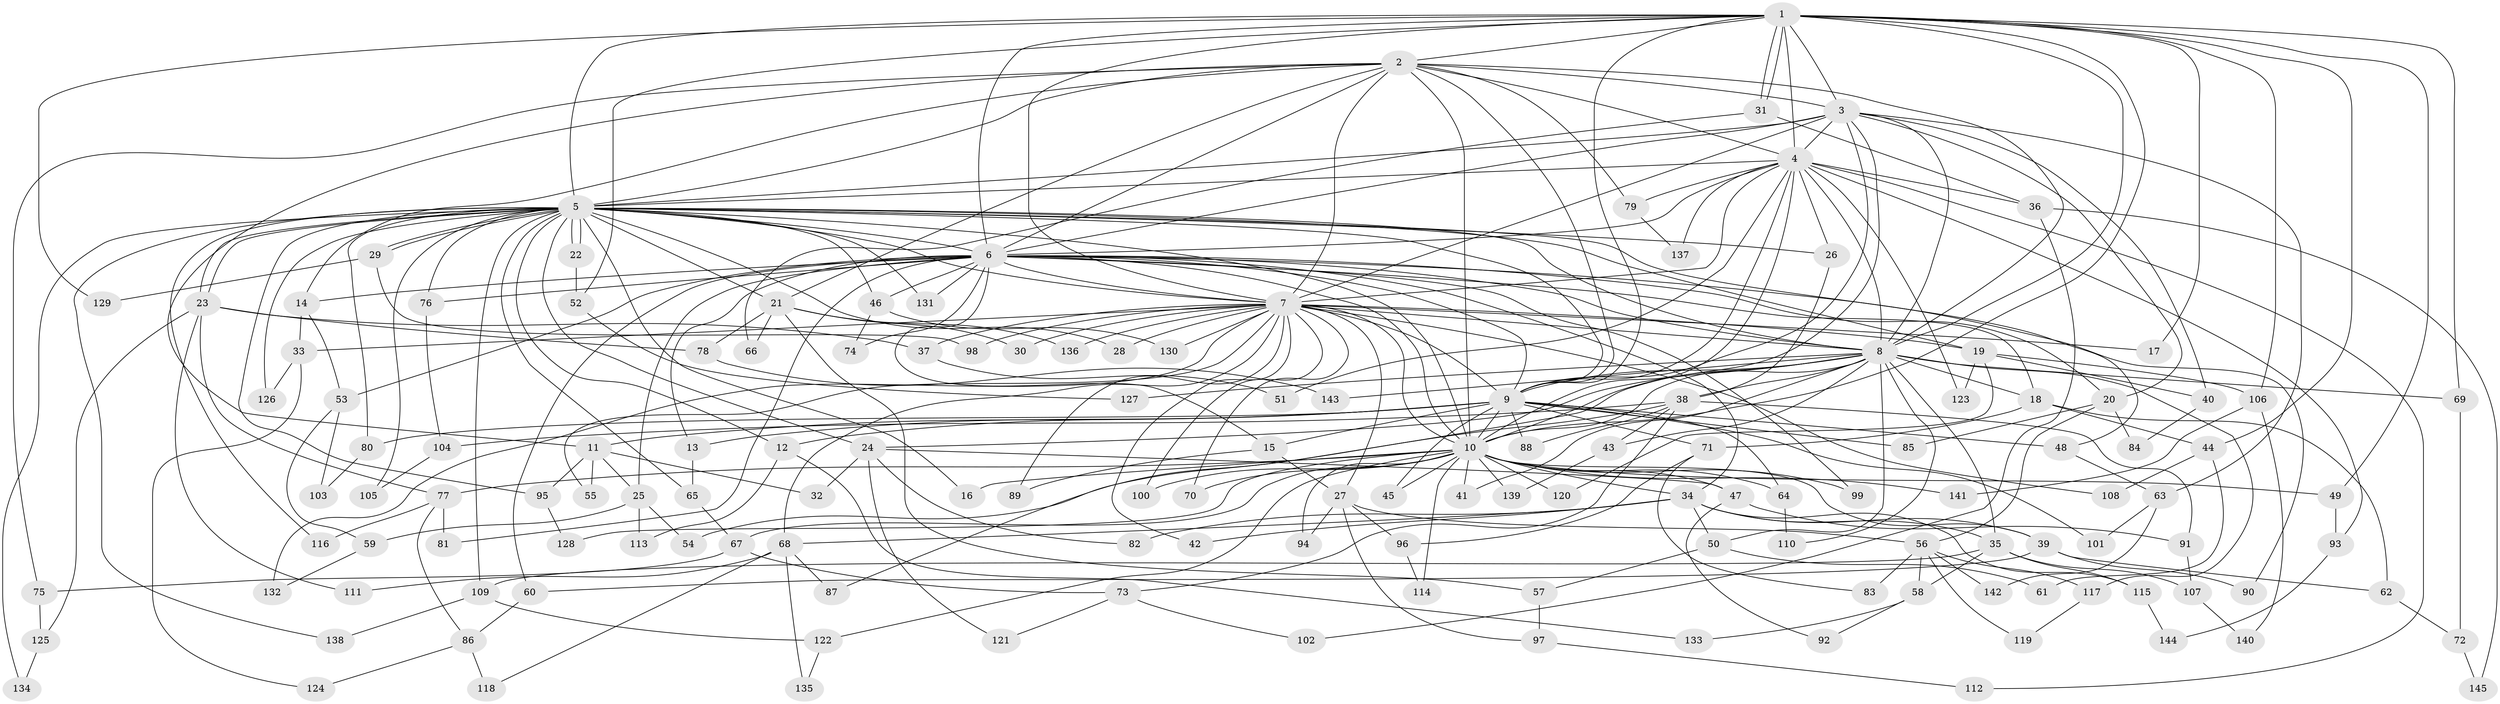 // Generated by graph-tools (version 1.1) at 2025/35/03/09/25 02:35:11]
// undirected, 145 vertices, 315 edges
graph export_dot {
graph [start="1"]
  node [color=gray90,style=filled];
  1;
  2;
  3;
  4;
  5;
  6;
  7;
  8;
  9;
  10;
  11;
  12;
  13;
  14;
  15;
  16;
  17;
  18;
  19;
  20;
  21;
  22;
  23;
  24;
  25;
  26;
  27;
  28;
  29;
  30;
  31;
  32;
  33;
  34;
  35;
  36;
  37;
  38;
  39;
  40;
  41;
  42;
  43;
  44;
  45;
  46;
  47;
  48;
  49;
  50;
  51;
  52;
  53;
  54;
  55;
  56;
  57;
  58;
  59;
  60;
  61;
  62;
  63;
  64;
  65;
  66;
  67;
  68;
  69;
  70;
  71;
  72;
  73;
  74;
  75;
  76;
  77;
  78;
  79;
  80;
  81;
  82;
  83;
  84;
  85;
  86;
  87;
  88;
  89;
  90;
  91;
  92;
  93;
  94;
  95;
  96;
  97;
  98;
  99;
  100;
  101;
  102;
  103;
  104;
  105;
  106;
  107;
  108;
  109;
  110;
  111;
  112;
  113;
  114;
  115;
  116;
  117;
  118;
  119;
  120;
  121;
  122;
  123;
  124;
  125;
  126;
  127;
  128;
  129;
  130;
  131;
  132;
  133;
  134;
  135;
  136;
  137;
  138;
  139;
  140;
  141;
  142;
  143;
  144;
  145;
  1 -- 2;
  1 -- 3;
  1 -- 4;
  1 -- 5;
  1 -- 6;
  1 -- 7;
  1 -- 8;
  1 -- 9;
  1 -- 10;
  1 -- 17;
  1 -- 31;
  1 -- 31;
  1 -- 44;
  1 -- 49;
  1 -- 52;
  1 -- 69;
  1 -- 106;
  1 -- 129;
  2 -- 3;
  2 -- 4;
  2 -- 5;
  2 -- 6;
  2 -- 7;
  2 -- 8;
  2 -- 9;
  2 -- 10;
  2 -- 11;
  2 -- 14;
  2 -- 21;
  2 -- 75;
  2 -- 79;
  3 -- 4;
  3 -- 5;
  3 -- 6;
  3 -- 7;
  3 -- 8;
  3 -- 9;
  3 -- 10;
  3 -- 20;
  3 -- 40;
  3 -- 63;
  4 -- 5;
  4 -- 6;
  4 -- 7;
  4 -- 8;
  4 -- 9;
  4 -- 10;
  4 -- 26;
  4 -- 36;
  4 -- 51;
  4 -- 79;
  4 -- 93;
  4 -- 112;
  4 -- 123;
  4 -- 137;
  5 -- 6;
  5 -- 7;
  5 -- 8;
  5 -- 9;
  5 -- 10;
  5 -- 12;
  5 -- 16;
  5 -- 19;
  5 -- 21;
  5 -- 22;
  5 -- 22;
  5 -- 23;
  5 -- 23;
  5 -- 24;
  5 -- 26;
  5 -- 28;
  5 -- 29;
  5 -- 29;
  5 -- 46;
  5 -- 48;
  5 -- 65;
  5 -- 76;
  5 -- 80;
  5 -- 95;
  5 -- 105;
  5 -- 109;
  5 -- 116;
  5 -- 126;
  5 -- 131;
  5 -- 134;
  5 -- 138;
  6 -- 7;
  6 -- 8;
  6 -- 9;
  6 -- 10;
  6 -- 13;
  6 -- 14;
  6 -- 15;
  6 -- 18;
  6 -- 20;
  6 -- 25;
  6 -- 34;
  6 -- 46;
  6 -- 53;
  6 -- 60;
  6 -- 74;
  6 -- 76;
  6 -- 81;
  6 -- 90;
  6 -- 99;
  6 -- 131;
  7 -- 8;
  7 -- 9;
  7 -- 10;
  7 -- 17;
  7 -- 19;
  7 -- 27;
  7 -- 28;
  7 -- 30;
  7 -- 33;
  7 -- 37;
  7 -- 42;
  7 -- 55;
  7 -- 68;
  7 -- 70;
  7 -- 89;
  7 -- 98;
  7 -- 100;
  7 -- 108;
  7 -- 130;
  7 -- 132;
  7 -- 136;
  8 -- 9;
  8 -- 10;
  8 -- 18;
  8 -- 24;
  8 -- 35;
  8 -- 38;
  8 -- 41;
  8 -- 43;
  8 -- 50;
  8 -- 69;
  8 -- 87;
  8 -- 110;
  8 -- 117;
  8 -- 127;
  8 -- 143;
  9 -- 10;
  9 -- 11;
  9 -- 12;
  9 -- 13;
  9 -- 15;
  9 -- 45;
  9 -- 48;
  9 -- 64;
  9 -- 71;
  9 -- 80;
  9 -- 85;
  9 -- 88;
  9 -- 101;
  10 -- 16;
  10 -- 34;
  10 -- 39;
  10 -- 41;
  10 -- 45;
  10 -- 47;
  10 -- 49;
  10 -- 64;
  10 -- 67;
  10 -- 70;
  10 -- 77;
  10 -- 94;
  10 -- 99;
  10 -- 100;
  10 -- 114;
  10 -- 120;
  10 -- 122;
  10 -- 128;
  10 -- 139;
  10 -- 141;
  11 -- 25;
  11 -- 32;
  11 -- 55;
  11 -- 95;
  12 -- 113;
  12 -- 133;
  13 -- 65;
  14 -- 33;
  14 -- 53;
  15 -- 27;
  15 -- 89;
  18 -- 44;
  18 -- 62;
  18 -- 71;
  19 -- 40;
  19 -- 106;
  19 -- 120;
  19 -- 123;
  20 -- 56;
  20 -- 84;
  20 -- 85;
  21 -- 30;
  21 -- 57;
  21 -- 66;
  21 -- 78;
  21 -- 136;
  22 -- 52;
  23 -- 37;
  23 -- 77;
  23 -- 78;
  23 -- 111;
  23 -- 125;
  24 -- 32;
  24 -- 47;
  24 -- 82;
  24 -- 121;
  25 -- 54;
  25 -- 59;
  25 -- 113;
  26 -- 38;
  27 -- 56;
  27 -- 94;
  27 -- 96;
  27 -- 97;
  29 -- 98;
  29 -- 129;
  31 -- 36;
  31 -- 66;
  33 -- 124;
  33 -- 126;
  34 -- 35;
  34 -- 39;
  34 -- 42;
  34 -- 50;
  34 -- 68;
  34 -- 82;
  34 -- 115;
  35 -- 58;
  35 -- 107;
  35 -- 109;
  35 -- 115;
  36 -- 102;
  36 -- 145;
  37 -- 51;
  38 -- 43;
  38 -- 54;
  38 -- 73;
  38 -- 88;
  38 -- 91;
  38 -- 104;
  39 -- 60;
  39 -- 62;
  39 -- 90;
  40 -- 84;
  43 -- 139;
  44 -- 61;
  44 -- 108;
  46 -- 74;
  46 -- 130;
  47 -- 91;
  47 -- 92;
  48 -- 63;
  49 -- 93;
  50 -- 57;
  50 -- 61;
  52 -- 127;
  53 -- 59;
  53 -- 103;
  56 -- 58;
  56 -- 83;
  56 -- 117;
  56 -- 119;
  56 -- 142;
  57 -- 97;
  58 -- 92;
  58 -- 133;
  59 -- 132;
  60 -- 86;
  62 -- 72;
  63 -- 101;
  63 -- 142;
  64 -- 110;
  65 -- 67;
  67 -- 73;
  67 -- 75;
  68 -- 87;
  68 -- 111;
  68 -- 118;
  68 -- 135;
  69 -- 72;
  71 -- 83;
  71 -- 96;
  72 -- 145;
  73 -- 102;
  73 -- 121;
  75 -- 125;
  76 -- 104;
  77 -- 81;
  77 -- 86;
  77 -- 116;
  78 -- 143;
  79 -- 137;
  80 -- 103;
  86 -- 118;
  86 -- 124;
  91 -- 107;
  93 -- 144;
  95 -- 128;
  96 -- 114;
  97 -- 112;
  104 -- 105;
  106 -- 140;
  106 -- 141;
  107 -- 140;
  109 -- 122;
  109 -- 138;
  115 -- 144;
  117 -- 119;
  122 -- 135;
  125 -- 134;
}
